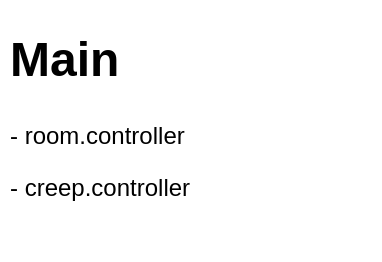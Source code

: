 <mxfile version="21.6.6" type="github">
  <diagram name="Страница 1" id="n9-J8VJK3fMLGvtkU0Ly">
    <mxGraphModel dx="1393" dy="766" grid="1" gridSize="10" guides="1" tooltips="1" connect="1" arrows="1" fold="1" page="1" pageScale="1" pageWidth="827" pageHeight="1169" math="0" shadow="0">
      <root>
        <mxCell id="0" />
        <mxCell id="1" parent="0" />
        <mxCell id="G1FcFDR9-9MDsltdZ3nH-2" value="&lt;h1&gt;Main&lt;/h1&gt;&lt;p&gt;- room.controller&lt;/p&gt;&lt;p&gt;- creep.controller&lt;/p&gt;&lt;p&gt;&lt;br&gt;&lt;/p&gt;" style="text;html=1;strokeColor=none;fillColor=none;spacing=5;spacingTop=-20;whiteSpace=wrap;overflow=hidden;rounded=0;" vertex="1" parent="1">
          <mxGeometry x="330" y="10" width="190" height="120" as="geometry" />
        </mxCell>
      </root>
    </mxGraphModel>
  </diagram>
</mxfile>

